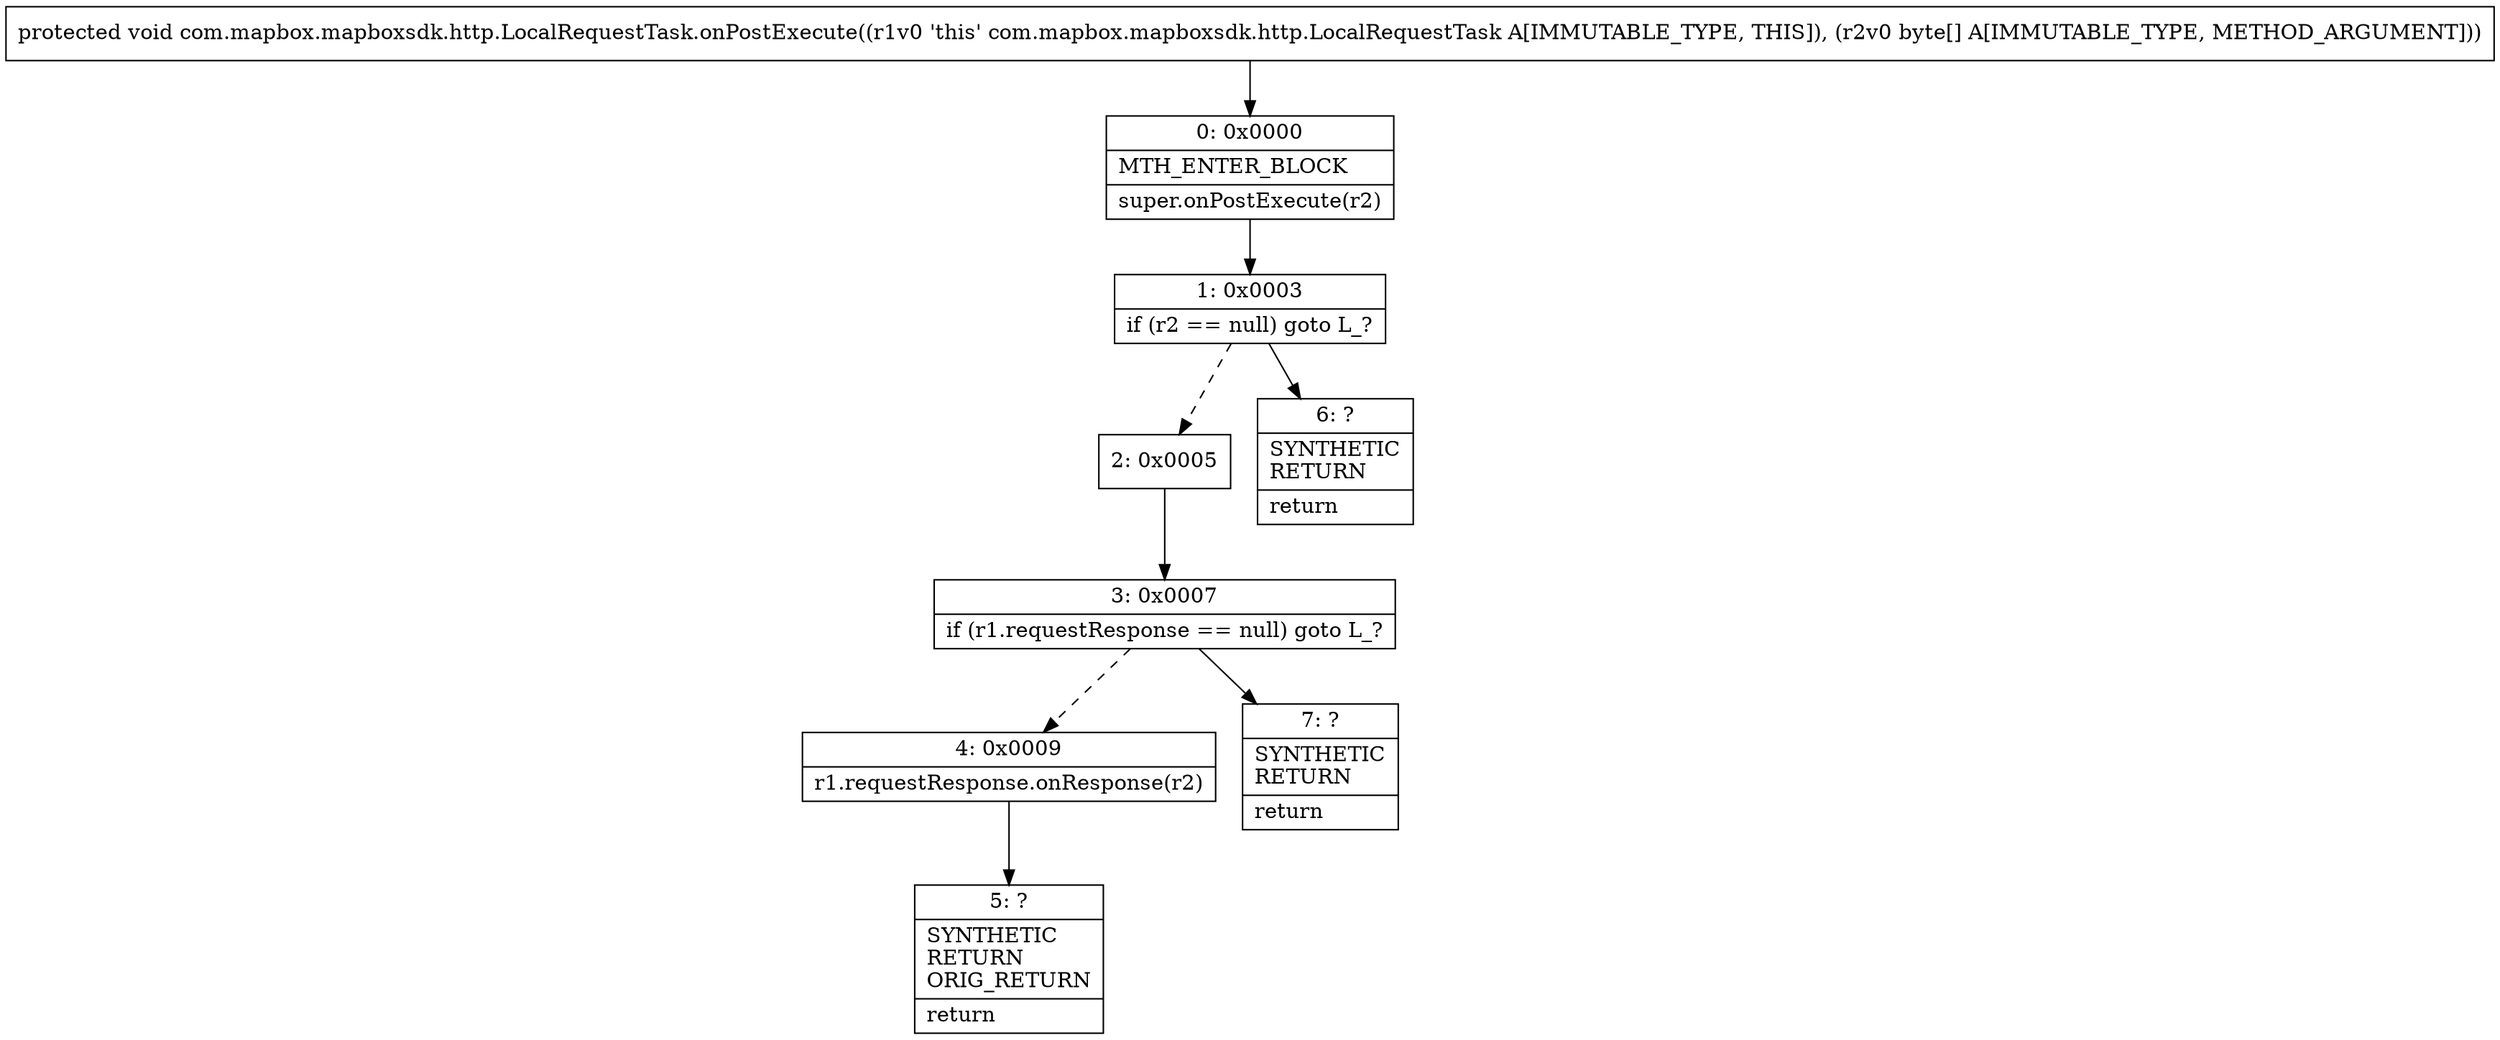 digraph "CFG forcom.mapbox.mapboxsdk.http.LocalRequestTask.onPostExecute([B)V" {
Node_0 [shape=record,label="{0\:\ 0x0000|MTH_ENTER_BLOCK\l|super.onPostExecute(r2)\l}"];
Node_1 [shape=record,label="{1\:\ 0x0003|if (r2 == null) goto L_?\l}"];
Node_2 [shape=record,label="{2\:\ 0x0005}"];
Node_3 [shape=record,label="{3\:\ 0x0007|if (r1.requestResponse == null) goto L_?\l}"];
Node_4 [shape=record,label="{4\:\ 0x0009|r1.requestResponse.onResponse(r2)\l}"];
Node_5 [shape=record,label="{5\:\ ?|SYNTHETIC\lRETURN\lORIG_RETURN\l|return\l}"];
Node_6 [shape=record,label="{6\:\ ?|SYNTHETIC\lRETURN\l|return\l}"];
Node_7 [shape=record,label="{7\:\ ?|SYNTHETIC\lRETURN\l|return\l}"];
MethodNode[shape=record,label="{protected void com.mapbox.mapboxsdk.http.LocalRequestTask.onPostExecute((r1v0 'this' com.mapbox.mapboxsdk.http.LocalRequestTask A[IMMUTABLE_TYPE, THIS]), (r2v0 byte[] A[IMMUTABLE_TYPE, METHOD_ARGUMENT])) }"];
MethodNode -> Node_0;
Node_0 -> Node_1;
Node_1 -> Node_2[style=dashed];
Node_1 -> Node_6;
Node_2 -> Node_3;
Node_3 -> Node_4[style=dashed];
Node_3 -> Node_7;
Node_4 -> Node_5;
}

